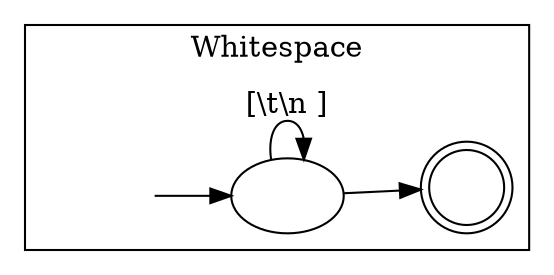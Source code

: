 digraph NFA {
    rankdir=LR
    subgraph cluster_string {
        label="Whitespace"

        w0 [label=" ", shape=none]
        w1 [label=" "]
        w2 [label=" ", shape=doublecircle]

        w0 -> w1
        w1 -> w1 [label="[\\t\\n ]"]
        w1 -> w2
    }
}
